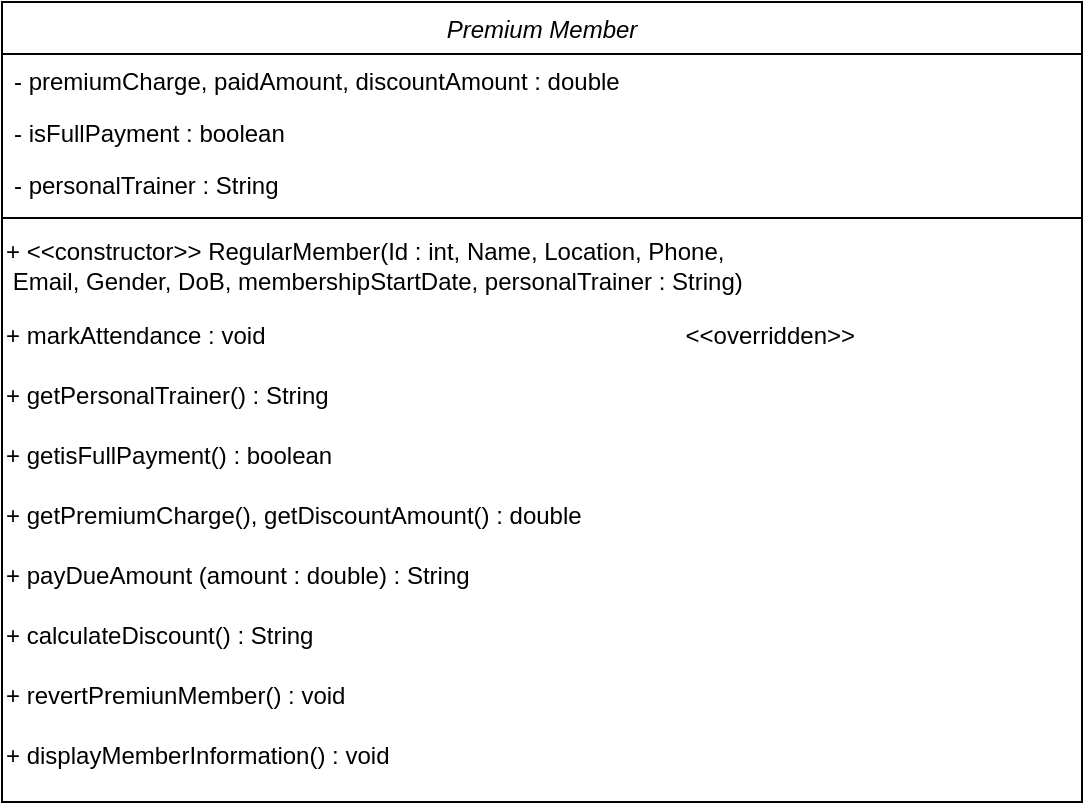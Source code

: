 <mxfile version="27.0.1">
  <diagram name="Page-1" id="vNWr74ThppRC20ahjYeP">
    <mxGraphModel dx="1281" dy="704" grid="1" gridSize="10" guides="1" tooltips="1" connect="1" arrows="1" fold="1" page="1" pageScale="1" pageWidth="850" pageHeight="1100" math="0" shadow="0">
      <root>
        <mxCell id="0" />
        <mxCell id="1" parent="0" />
        <mxCell id="iqwpn2kiHgv-ErIyB4uF-1" value="Premium Member" style="swimlane;fontStyle=2;align=center;verticalAlign=top;childLayout=stackLayout;horizontal=1;startSize=26;horizontalStack=0;resizeParent=1;resizeLast=0;collapsible=1;marginBottom=0;rounded=0;shadow=0;strokeWidth=1;" vertex="1" parent="1">
          <mxGeometry x="180" y="20" width="540" height="400" as="geometry">
            <mxRectangle x="230" y="140" width="160" height="26" as="alternateBounds" />
          </mxGeometry>
        </mxCell>
        <mxCell id="iqwpn2kiHgv-ErIyB4uF-2" value="- premiumCharge, paidAmount, discountAmount : double" style="text;align=left;verticalAlign=top;spacingLeft=4;spacingRight=4;overflow=hidden;rotatable=0;points=[[0,0.5],[1,0.5]];portConstraint=eastwest;" vertex="1" parent="iqwpn2kiHgv-ErIyB4uF-1">
          <mxGeometry y="26" width="540" height="26" as="geometry" />
        </mxCell>
        <mxCell id="iqwpn2kiHgv-ErIyB4uF-3" value="- isFullPayment : boolean" style="text;align=left;verticalAlign=top;spacingLeft=4;spacingRight=4;overflow=hidden;rotatable=0;points=[[0,0.5],[1,0.5]];portConstraint=eastwest;rounded=0;shadow=0;html=0;" vertex="1" parent="iqwpn2kiHgv-ErIyB4uF-1">
          <mxGeometry y="52" width="540" height="26" as="geometry" />
        </mxCell>
        <mxCell id="iqwpn2kiHgv-ErIyB4uF-4" value="- personalTrainer : String" style="text;align=left;verticalAlign=top;spacingLeft=4;spacingRight=4;overflow=hidden;rotatable=0;points=[[0,0.5],[1,0.5]];portConstraint=eastwest;rounded=0;shadow=0;html=0;" vertex="1" parent="iqwpn2kiHgv-ErIyB4uF-1">
          <mxGeometry y="78" width="540" height="26" as="geometry" />
        </mxCell>
        <mxCell id="iqwpn2kiHgv-ErIyB4uF-6" value="" style="line;html=1;strokeWidth=1;align=left;verticalAlign=middle;spacingTop=-1;spacingLeft=3;spacingRight=3;rotatable=0;labelPosition=right;points=[];portConstraint=eastwest;" vertex="1" parent="iqwpn2kiHgv-ErIyB4uF-1">
          <mxGeometry y="104" width="540" height="8" as="geometry" />
        </mxCell>
        <mxCell id="iqwpn2kiHgv-ErIyB4uF-7" value="+ &amp;lt;&amp;lt;constructor&amp;gt;&amp;gt; RegularMember(Id : int,&amp;nbsp;&lt;span style=&quot;&quot;&gt;Name, Location, Phone,&lt;/span&gt;&lt;div&gt;&lt;span style=&quot;&quot;&gt;&amp;nbsp;Email, Gender, DoB, membershipStartDate, personalTrainer : String&lt;/span&gt;&lt;span style=&quot;background-color: transparent; color: light-dark(rgb(0, 0, 0), rgb(255, 255, 255));&quot;&gt;)&lt;/span&gt;&lt;/div&gt;" style="text;html=1;align=left;verticalAlign=middle;resizable=0;points=[];autosize=1;strokeColor=none;fillColor=none;" vertex="1" parent="iqwpn2kiHgv-ErIyB4uF-1">
          <mxGeometry y="112" width="540" height="40" as="geometry" />
        </mxCell>
        <mxCell id="iqwpn2kiHgv-ErIyB4uF-8" value="+ markAttendance : void&amp;nbsp; &amp;nbsp; &amp;nbsp; &amp;nbsp; &amp;nbsp; &amp;nbsp; &amp;nbsp; &amp;nbsp; &amp;nbsp; &amp;nbsp; &amp;nbsp; &amp;nbsp; &amp;nbsp; &amp;nbsp; &amp;nbsp; &amp;nbsp; &amp;nbsp; &amp;nbsp; &amp;nbsp; &amp;nbsp; &amp;nbsp; &amp;nbsp; &amp;nbsp; &amp;nbsp; &amp;nbsp; &amp;nbsp; &amp;nbsp; &amp;nbsp; &amp;nbsp; &amp;nbsp; &amp;nbsp; &amp;nbsp;&amp;lt;&amp;lt;overridden&amp;gt;&amp;gt;" style="text;html=1;align=left;verticalAlign=middle;resizable=0;points=[];autosize=1;strokeColor=none;fillColor=none;" vertex="1" parent="iqwpn2kiHgv-ErIyB4uF-1">
          <mxGeometry y="152" width="540" height="30" as="geometry" />
        </mxCell>
        <mxCell id="iqwpn2kiHgv-ErIyB4uF-9" value="+ getPersonalTrainer() : String" style="text;html=1;align=left;verticalAlign=middle;resizable=0;points=[];autosize=1;strokeColor=none;fillColor=none;" vertex="1" parent="iqwpn2kiHgv-ErIyB4uF-1">
          <mxGeometry y="182" width="540" height="30" as="geometry" />
        </mxCell>
        <mxCell id="iqwpn2kiHgv-ErIyB4uF-10" value="+ getisFullPayment() : boolean" style="text;html=1;align=left;verticalAlign=middle;resizable=0;points=[];autosize=1;strokeColor=none;fillColor=none;" vertex="1" parent="iqwpn2kiHgv-ErIyB4uF-1">
          <mxGeometry y="212" width="540" height="30" as="geometry" />
        </mxCell>
        <mxCell id="iqwpn2kiHgv-ErIyB4uF-11" value="+ getPremiumCharge(), getDiscountAmount() : double" style="text;html=1;align=left;verticalAlign=middle;resizable=0;points=[];autosize=1;strokeColor=none;fillColor=none;" vertex="1" parent="iqwpn2kiHgv-ErIyB4uF-1">
          <mxGeometry y="242" width="540" height="30" as="geometry" />
        </mxCell>
        <mxCell id="iqwpn2kiHgv-ErIyB4uF-12" value="+ payDueAmount (amount : double) : String" style="text;html=1;align=left;verticalAlign=middle;resizable=0;points=[];autosize=1;strokeColor=none;fillColor=none;" vertex="1" parent="iqwpn2kiHgv-ErIyB4uF-1">
          <mxGeometry y="272" width="540" height="30" as="geometry" />
        </mxCell>
        <mxCell id="iqwpn2kiHgv-ErIyB4uF-13" value="+ calculateDiscount() : String" style="text;html=1;align=left;verticalAlign=middle;resizable=0;points=[];autosize=1;strokeColor=none;fillColor=none;" vertex="1" parent="iqwpn2kiHgv-ErIyB4uF-1">
          <mxGeometry y="302" width="540" height="30" as="geometry" />
        </mxCell>
        <mxCell id="iqwpn2kiHgv-ErIyB4uF-14" value="+ revertPremiunMember() : void" style="text;html=1;align=left;verticalAlign=middle;resizable=0;points=[];autosize=1;strokeColor=none;fillColor=none;" vertex="1" parent="iqwpn2kiHgv-ErIyB4uF-1">
          <mxGeometry y="332" width="540" height="30" as="geometry" />
        </mxCell>
        <mxCell id="iqwpn2kiHgv-ErIyB4uF-15" value="+ displayMemberInformation() : void" style="text;html=1;align=left;verticalAlign=middle;resizable=0;points=[];autosize=1;strokeColor=none;fillColor=none;" vertex="1" parent="iqwpn2kiHgv-ErIyB4uF-1">
          <mxGeometry y="362" width="540" height="30" as="geometry" />
        </mxCell>
      </root>
    </mxGraphModel>
  </diagram>
</mxfile>
